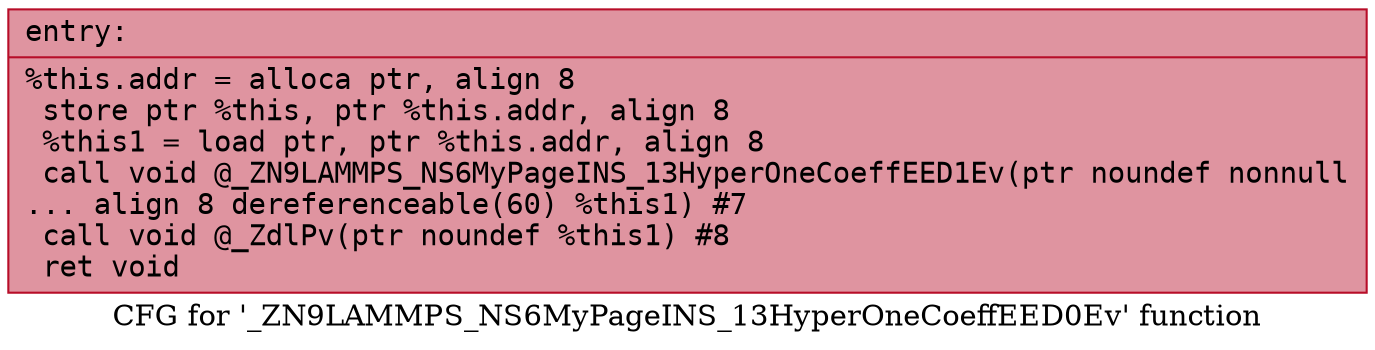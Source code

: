 digraph "CFG for '_ZN9LAMMPS_NS6MyPageINS_13HyperOneCoeffEED0Ev' function" {
	label="CFG for '_ZN9LAMMPS_NS6MyPageINS_13HyperOneCoeffEED0Ev' function";

	Node0x556aef9f52d0 [shape=record,color="#b70d28ff", style=filled, fillcolor="#b70d2870" fontname="Courier",label="{entry:\l|  %this.addr = alloca ptr, align 8\l  store ptr %this, ptr %this.addr, align 8\l  %this1 = load ptr, ptr %this.addr, align 8\l  call void @_ZN9LAMMPS_NS6MyPageINS_13HyperOneCoeffEED1Ev(ptr noundef nonnull\l... align 8 dereferenceable(60) %this1) #7\l  call void @_ZdlPv(ptr noundef %this1) #8\l  ret void\l}"];
}
